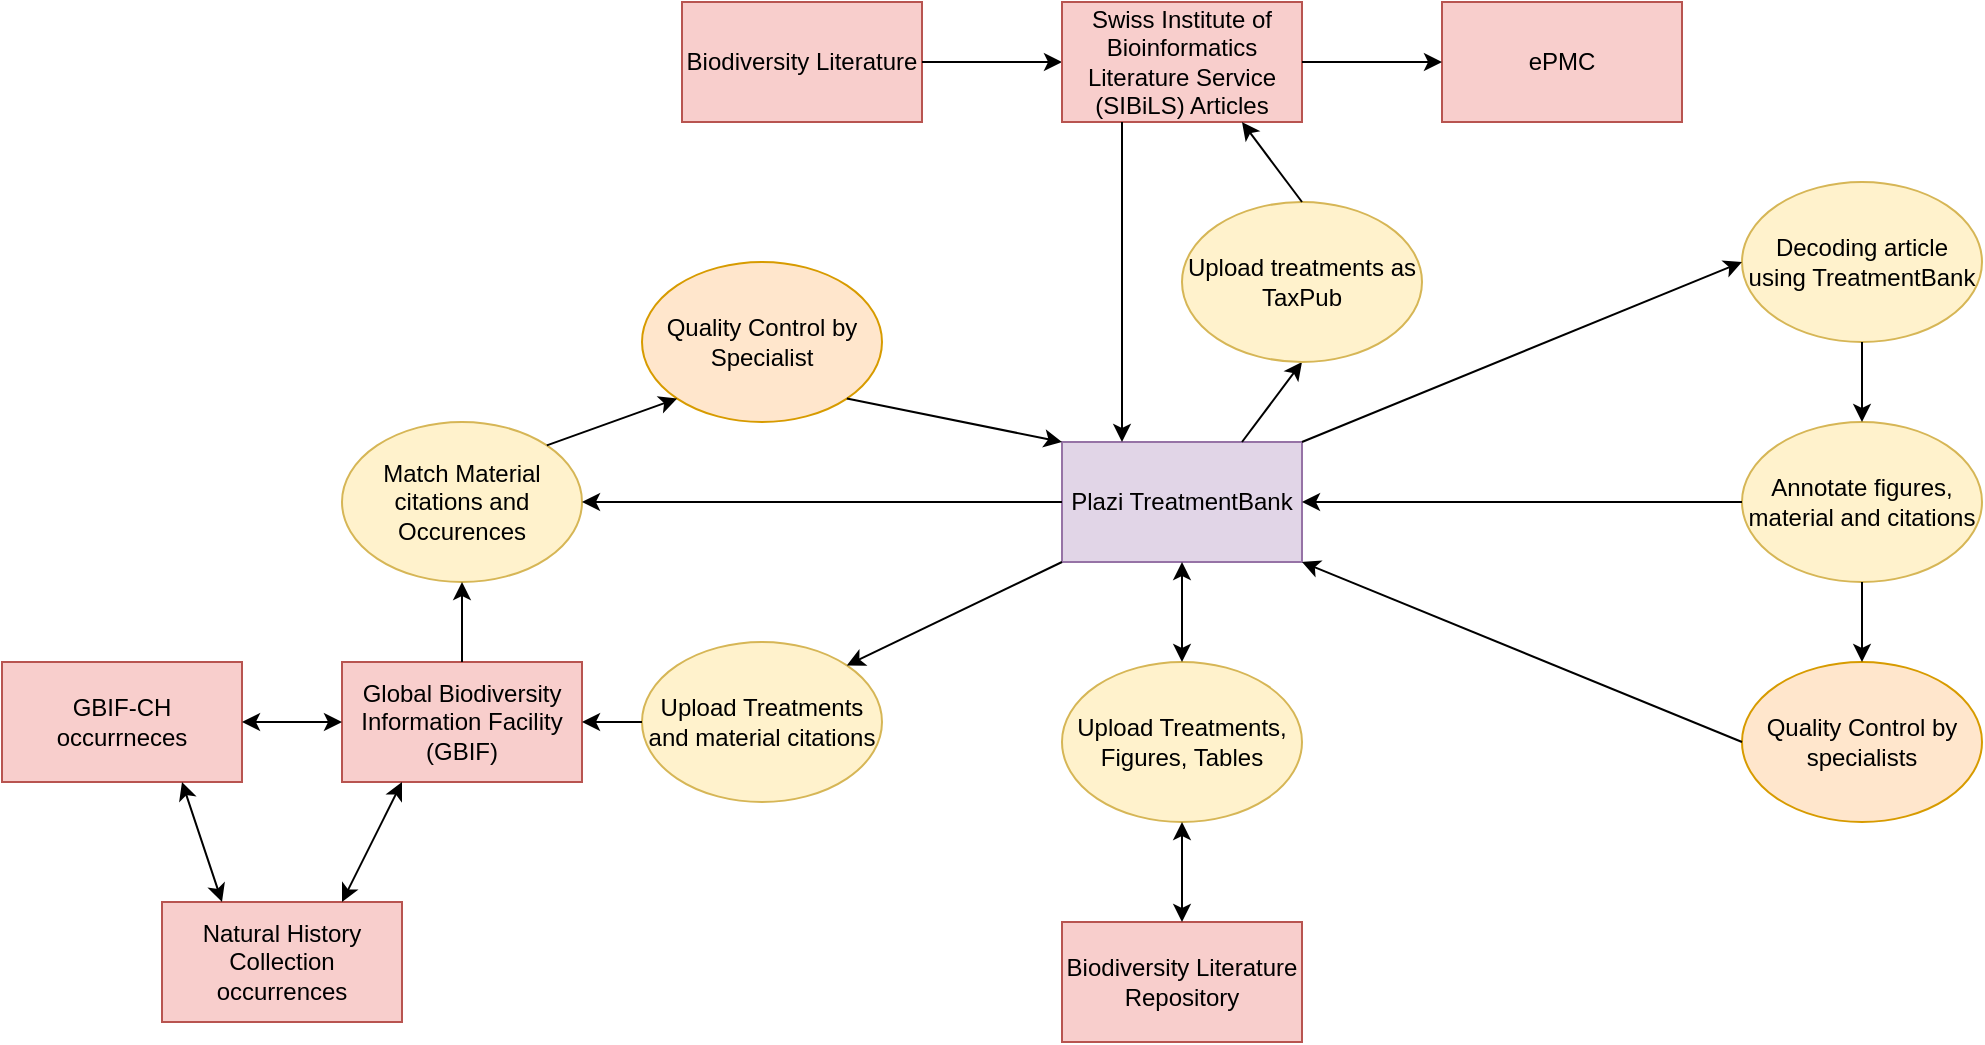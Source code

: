 <mxfile version="17.1.3" type="github">
  <diagram name="Page-1" id="c7558073-3199-34d8-9f00-42111426c3f3">
    <mxGraphModel dx="1864" dy="564" grid="1" gridSize="10" guides="1" tooltips="1" connect="1" arrows="1" fold="1" page="1" pageScale="1" pageWidth="826" pageHeight="1169" background="none" math="0" shadow="0">
      <root>
        <mxCell id="0" />
        <mxCell id="1" parent="0" />
        <mxCell id="0HOrwDNYIVravYK2uu_f-97" value="Biodiversity Literature" style="rounded=0;whiteSpace=wrap;sketch=0;html=1;fillColor=#f8cecc;strokeColor=#b85450;" parent="1" vertex="1">
          <mxGeometry x="230" y="20" width="120" height="60" as="geometry" />
        </mxCell>
        <mxCell id="0HOrwDNYIVravYK2uu_f-100" value="" style="endArrow=classic;html=1;rounded=0;exitX=1;exitY=0.5;exitDx=0;exitDy=0;entryX=0;entryY=0.5;entryDx=0;entryDy=0;" parent="1" source="0HOrwDNYIVravYK2uu_f-97" target="0HOrwDNYIVravYK2uu_f-98" edge="1">
          <mxGeometry width="50" height="50" relative="1" as="geometry">
            <mxPoint x="390" y="360" as="sourcePoint" />
            <mxPoint x="250" y="50" as="targetPoint" />
          </mxGeometry>
        </mxCell>
        <mxCell id="0HOrwDNYIVravYK2uu_f-98" value="Swiss Institute of Bioinformatics Literature Service&lt;br&gt;&lt;div&gt;(SIBiLS) Articles&lt;/div&gt;" style="rounded=0;whiteSpace=wrap;html=1;sketch=0;fillColor=#f8cecc;strokeColor=#b85450;" parent="1" vertex="1">
          <mxGeometry x="420" y="20" width="120" height="60" as="geometry" />
        </mxCell>
        <mxCell id="0HOrwDNYIVravYK2uu_f-103" value="Plazi TreatmentBank" style="rounded=0;whiteSpace=wrap;html=1;sketch=0;fillColor=#e1d5e7;strokeColor=#9673a6;" parent="1" vertex="1">
          <mxGeometry x="420" y="240" width="120" height="60" as="geometry" />
        </mxCell>
        <mxCell id="0HOrwDNYIVravYK2uu_f-104" value="" style="endArrow=classic;html=1;rounded=0;entryX=0.25;entryY=0;entryDx=0;entryDy=0;exitX=0.25;exitY=1;exitDx=0;exitDy=0;" parent="1" source="0HOrwDNYIVravYK2uu_f-98" target="0HOrwDNYIVravYK2uu_f-103" edge="1">
          <mxGeometry width="50" height="50" relative="1" as="geometry">
            <mxPoint x="390" y="360" as="sourcePoint" />
            <mxPoint x="440" y="310" as="targetPoint" />
          </mxGeometry>
        </mxCell>
        <mxCell id="0HOrwDNYIVravYK2uu_f-105" value="&lt;div&gt;Global Biodiversity Information Facility (GBIF)&lt;/div&gt;" style="rounded=0;whiteSpace=wrap;html=1;sketch=0;fillColor=#f8cecc;strokeColor=#b85450;" parent="1" vertex="1">
          <mxGeometry x="60" y="350" width="120" height="60" as="geometry" />
        </mxCell>
        <mxCell id="0HOrwDNYIVravYK2uu_f-106" value="Decoding article using TreatmentBank" style="ellipse;whiteSpace=wrap;html=1;rounded=0;sketch=0;fillColor=#fff2cc;strokeColor=#d6b656;" parent="1" vertex="1">
          <mxGeometry x="760" y="110" width="120" height="80" as="geometry" />
        </mxCell>
        <mxCell id="0HOrwDNYIVravYK2uu_f-107" value="Annotate figures, material and citations" style="ellipse;whiteSpace=wrap;html=1;rounded=0;sketch=0;fillColor=#fff2cc;strokeColor=#d6b656;" parent="1" vertex="1">
          <mxGeometry x="760" y="230" width="120" height="80" as="geometry" />
        </mxCell>
        <mxCell id="0HOrwDNYIVravYK2uu_f-108" value="Quality Control by specialists" style="ellipse;whiteSpace=wrap;html=1;rounded=0;sketch=0;fillColor=#ffe6cc;strokeColor=#d79b00;" parent="1" vertex="1">
          <mxGeometry x="760" y="350" width="120" height="80" as="geometry" />
        </mxCell>
        <mxCell id="0HOrwDNYIVravYK2uu_f-109" value="" style="endArrow=classic;html=1;rounded=0;exitX=1;exitY=0;exitDx=0;exitDy=0;entryX=0;entryY=0.5;entryDx=0;entryDy=0;" parent="1" source="0HOrwDNYIVravYK2uu_f-103" target="0HOrwDNYIVravYK2uu_f-106" edge="1">
          <mxGeometry width="50" height="50" relative="1" as="geometry">
            <mxPoint x="390" y="360" as="sourcePoint" />
            <mxPoint x="440" y="310" as="targetPoint" />
          </mxGeometry>
        </mxCell>
        <mxCell id="0HOrwDNYIVravYK2uu_f-110" value="" style="endArrow=classic;html=1;rounded=0;entryX=0.5;entryY=0;entryDx=0;entryDy=0;exitX=0.5;exitY=1;exitDx=0;exitDy=0;" parent="1" source="0HOrwDNYIVravYK2uu_f-106" target="0HOrwDNYIVravYK2uu_f-107" edge="1">
          <mxGeometry width="50" height="50" relative="1" as="geometry">
            <mxPoint x="40" y="520" as="sourcePoint" />
            <mxPoint x="90" y="470" as="targetPoint" />
          </mxGeometry>
        </mxCell>
        <mxCell id="0HOrwDNYIVravYK2uu_f-111" value="" style="endArrow=classic;html=1;rounded=0;entryX=0.5;entryY=0;entryDx=0;entryDy=0;exitX=0.5;exitY=1;exitDx=0;exitDy=0;" parent="1" source="0HOrwDNYIVravYK2uu_f-107" target="0HOrwDNYIVravYK2uu_f-108" edge="1">
          <mxGeometry width="50" height="50" relative="1" as="geometry">
            <mxPoint x="190" y="480" as="sourcePoint" />
            <mxPoint x="240" y="430" as="targetPoint" />
          </mxGeometry>
        </mxCell>
        <mxCell id="0HOrwDNYIVravYK2uu_f-112" value="" style="endArrow=classic;html=1;rounded=0;entryX=1;entryY=0.5;entryDx=0;entryDy=0;exitX=0;exitY=0.5;exitDx=0;exitDy=0;" parent="1" source="0HOrwDNYIVravYK2uu_f-107" target="0HOrwDNYIVravYK2uu_f-103" edge="1">
          <mxGeometry width="50" height="50" relative="1" as="geometry">
            <mxPoint x="390" y="360" as="sourcePoint" />
            <mxPoint x="440" y="310" as="targetPoint" />
          </mxGeometry>
        </mxCell>
        <mxCell id="0HOrwDNYIVravYK2uu_f-113" value="" style="endArrow=classic;html=1;rounded=0;entryX=1;entryY=1;entryDx=0;entryDy=0;exitX=0;exitY=0.5;exitDx=0;exitDy=0;" parent="1" source="0HOrwDNYIVravYK2uu_f-108" target="0HOrwDNYIVravYK2uu_f-103" edge="1">
          <mxGeometry width="50" height="50" relative="1" as="geometry">
            <mxPoint x="450" y="420" as="sourcePoint" />
            <mxPoint x="500" y="370" as="targetPoint" />
          </mxGeometry>
        </mxCell>
        <mxCell id="0HOrwDNYIVravYK2uu_f-116" value="" style="endArrow=classic;html=1;rounded=0;exitX=0.75;exitY=0;exitDx=0;exitDy=0;entryX=0.5;entryY=1;entryDx=0;entryDy=0;" parent="1" source="0HOrwDNYIVravYK2uu_f-103" target="0HOrwDNYIVravYK2uu_f-137" edge="1">
          <mxGeometry width="50" height="50" relative="1" as="geometry">
            <mxPoint x="390" y="290" as="sourcePoint" />
            <mxPoint x="510" y="200" as="targetPoint" />
          </mxGeometry>
        </mxCell>
        <mxCell id="0HOrwDNYIVravYK2uu_f-118" value="&lt;div&gt;Match Material citations and Occurences&lt;/div&gt;" style="ellipse;whiteSpace=wrap;html=1;rounded=0;sketch=0;fillColor=#fff2cc;strokeColor=#d6b656;" parent="1" vertex="1">
          <mxGeometry x="60" y="230" width="120" height="80" as="geometry" />
        </mxCell>
        <mxCell id="0HOrwDNYIVravYK2uu_f-120" value="&lt;div&gt;Quality Control by Specialist&lt;/div&gt;" style="ellipse;whiteSpace=wrap;html=1;rounded=0;sketch=0;fillColor=#ffe6cc;strokeColor=#d79b00;" parent="1" vertex="1">
          <mxGeometry x="210" y="150" width="120" height="80" as="geometry" />
        </mxCell>
        <mxCell id="0HOrwDNYIVravYK2uu_f-121" value="" style="endArrow=classic;html=1;rounded=0;exitX=0;exitY=0.5;exitDx=0;exitDy=0;entryX=1;entryY=0.5;entryDx=0;entryDy=0;" parent="1" source="0HOrwDNYIVravYK2uu_f-103" target="0HOrwDNYIVravYK2uu_f-118" edge="1">
          <mxGeometry width="50" height="50" relative="1" as="geometry">
            <mxPoint x="390" y="290" as="sourcePoint" />
            <mxPoint x="440" y="240" as="targetPoint" />
          </mxGeometry>
        </mxCell>
        <mxCell id="0HOrwDNYIVravYK2uu_f-122" value="" style="endArrow=classic;html=1;rounded=0;exitX=0.5;exitY=0;exitDx=0;exitDy=0;entryX=0.5;entryY=1;entryDx=0;entryDy=0;" parent="1" source="0HOrwDNYIVravYK2uu_f-105" target="0HOrwDNYIVravYK2uu_f-118" edge="1">
          <mxGeometry width="50" height="50" relative="1" as="geometry">
            <mxPoint x="390" y="290" as="sourcePoint" />
            <mxPoint x="440" y="240" as="targetPoint" />
          </mxGeometry>
        </mxCell>
        <mxCell id="0HOrwDNYIVravYK2uu_f-124" value="" style="endArrow=classic;html=1;rounded=0;exitX=1;exitY=1;exitDx=0;exitDy=0;entryX=0;entryY=0;entryDx=0;entryDy=0;" parent="1" source="0HOrwDNYIVravYK2uu_f-120" target="0HOrwDNYIVravYK2uu_f-103" edge="1">
          <mxGeometry width="50" height="50" relative="1" as="geometry">
            <mxPoint x="390" y="290" as="sourcePoint" />
            <mxPoint x="440" y="240" as="targetPoint" />
          </mxGeometry>
        </mxCell>
        <mxCell id="0HOrwDNYIVravYK2uu_f-128" value="Upload Treatments and material citations" style="ellipse;whiteSpace=wrap;html=1;rounded=0;sketch=0;fillColor=#fff2cc;strokeColor=#d6b656;" parent="1" vertex="1">
          <mxGeometry x="210" y="340" width="120" height="80" as="geometry" />
        </mxCell>
        <mxCell id="0HOrwDNYIVravYK2uu_f-129" value="" style="endArrow=classic;html=1;rounded=0;entryX=1;entryY=0.5;entryDx=0;entryDy=0;exitX=0;exitY=0.5;exitDx=0;exitDy=0;" parent="1" source="0HOrwDNYIVravYK2uu_f-128" target="0HOrwDNYIVravYK2uu_f-105" edge="1">
          <mxGeometry width="50" height="50" relative="1" as="geometry">
            <mxPoint x="210" y="370" as="sourcePoint" />
            <mxPoint x="260" y="320" as="targetPoint" />
          </mxGeometry>
        </mxCell>
        <mxCell id="0HOrwDNYIVravYK2uu_f-132" value="&lt;div&gt;GBIF-CH&lt;/div&gt;&lt;div&gt;occurrneces&lt;/div&gt;" style="rounded=0;whiteSpace=wrap;html=1;sketch=0;fillColor=#f8cecc;strokeColor=#b85450;" parent="1" vertex="1">
          <mxGeometry x="-110" y="350" width="120" height="60" as="geometry" />
        </mxCell>
        <mxCell id="0HOrwDNYIVravYK2uu_f-133" value="&lt;div&gt;Natural History Collection&lt;/div&gt;&lt;div&gt;occurrences &lt;br&gt;&lt;/div&gt;" style="rounded=0;whiteSpace=wrap;html=1;sketch=0;fillColor=#f8cecc;strokeColor=#b85450;" parent="1" vertex="1">
          <mxGeometry x="-30" y="470" width="120" height="60" as="geometry" />
        </mxCell>
        <mxCell id="0HOrwDNYIVravYK2uu_f-134" value="" style="endArrow=classic;startArrow=classic;html=1;rounded=0;exitX=0.75;exitY=1;exitDx=0;exitDy=0;entryX=0.25;entryY=0;entryDx=0;entryDy=0;" parent="1" source="0HOrwDNYIVravYK2uu_f-132" target="0HOrwDNYIVravYK2uu_f-133" edge="1">
          <mxGeometry width="50" height="50" relative="1" as="geometry">
            <mxPoint x="390" y="290" as="sourcePoint" />
            <mxPoint x="440" y="240" as="targetPoint" />
          </mxGeometry>
        </mxCell>
        <mxCell id="0HOrwDNYIVravYK2uu_f-135" value="" style="endArrow=classic;startArrow=classic;html=1;rounded=0;exitX=0.25;exitY=1;exitDx=0;exitDy=0;entryX=0.75;entryY=0;entryDx=0;entryDy=0;" parent="1" source="0HOrwDNYIVravYK2uu_f-105" target="0HOrwDNYIVravYK2uu_f-133" edge="1">
          <mxGeometry width="50" height="50" relative="1" as="geometry">
            <mxPoint x="390" y="290" as="sourcePoint" />
            <mxPoint x="440" y="240" as="targetPoint" />
          </mxGeometry>
        </mxCell>
        <mxCell id="0HOrwDNYIVravYK2uu_f-136" value="" style="endArrow=classic;startArrow=classic;html=1;rounded=0;exitX=1;exitY=0.5;exitDx=0;exitDy=0;entryX=0;entryY=0.5;entryDx=0;entryDy=0;" parent="1" source="0HOrwDNYIVravYK2uu_f-132" target="0HOrwDNYIVravYK2uu_f-105" edge="1">
          <mxGeometry width="50" height="50" relative="1" as="geometry">
            <mxPoint x="390" y="290" as="sourcePoint" />
            <mxPoint x="440" y="240" as="targetPoint" />
          </mxGeometry>
        </mxCell>
        <mxCell id="0HOrwDNYIVravYK2uu_f-137" value="&lt;div&gt;Upload treatments as TaxPub&lt;/div&gt;" style="ellipse;whiteSpace=wrap;html=1;rounded=0;sketch=0;fillColor=#fff2cc;strokeColor=#d6b656;" parent="1" vertex="1">
          <mxGeometry x="480" y="120" width="120" height="80" as="geometry" />
        </mxCell>
        <mxCell id="0HOrwDNYIVravYK2uu_f-138" value="" style="endArrow=classic;html=1;rounded=0;entryX=0.75;entryY=1;entryDx=0;entryDy=0;exitX=0.5;exitY=0;exitDx=0;exitDy=0;" parent="1" source="0HOrwDNYIVravYK2uu_f-137" target="0HOrwDNYIVravYK2uu_f-98" edge="1">
          <mxGeometry width="50" height="50" relative="1" as="geometry">
            <mxPoint x="390" y="290" as="sourcePoint" />
            <mxPoint x="440" y="240" as="targetPoint" />
          </mxGeometry>
        </mxCell>
        <mxCell id="0HOrwDNYIVravYK2uu_f-139" value="&lt;div&gt;ePMC&lt;/div&gt;" style="rounded=0;whiteSpace=wrap;html=1;sketch=0;fillColor=#f8cecc;strokeColor=#b85450;" parent="1" vertex="1">
          <mxGeometry x="610" y="20" width="120" height="60" as="geometry" />
        </mxCell>
        <mxCell id="0HOrwDNYIVravYK2uu_f-140" value="" style="endArrow=classic;html=1;rounded=0;entryX=0;entryY=0.5;entryDx=0;entryDy=0;exitX=1;exitY=0.5;exitDx=0;exitDy=0;" parent="1" source="0HOrwDNYIVravYK2uu_f-98" target="0HOrwDNYIVravYK2uu_f-139" edge="1">
          <mxGeometry width="50" height="50" relative="1" as="geometry">
            <mxPoint x="390" y="290" as="sourcePoint" />
            <mxPoint x="440" y="240" as="targetPoint" />
          </mxGeometry>
        </mxCell>
        <mxCell id="0HOrwDNYIVravYK2uu_f-142" value="&lt;div&gt;Upload Treatments, Figures, Tables&lt;/div&gt;" style="ellipse;whiteSpace=wrap;html=1;rounded=0;sketch=0;fillColor=#fff2cc;strokeColor=#d6b656;" parent="1" vertex="1">
          <mxGeometry x="420" y="350" width="120" height="80" as="geometry" />
        </mxCell>
        <mxCell id="0HOrwDNYIVravYK2uu_f-143" value="&lt;div&gt;Biodiversity Literature Repository&lt;/div&gt;" style="rounded=0;whiteSpace=wrap;html=1;sketch=0;fillColor=#f8cecc;strokeColor=#b85450;" parent="1" vertex="1">
          <mxGeometry x="420" y="480" width="120" height="60" as="geometry" />
        </mxCell>
        <mxCell id="0HOrwDNYIVravYK2uu_f-144" value="" style="endArrow=classic;startArrow=classic;html=1;rounded=0;entryX=0.5;entryY=0;entryDx=0;entryDy=0;" parent="1" source="0HOrwDNYIVravYK2uu_f-103" target="0HOrwDNYIVravYK2uu_f-142" edge="1">
          <mxGeometry width="50" height="50" relative="1" as="geometry">
            <mxPoint x="390" y="290" as="sourcePoint" />
            <mxPoint x="440" y="240" as="targetPoint" />
            <Array as="points">
              <mxPoint x="480" y="340" />
            </Array>
          </mxGeometry>
        </mxCell>
        <mxCell id="0HOrwDNYIVravYK2uu_f-146" value="" style="endArrow=classic;startArrow=classic;html=1;rounded=0;exitX=0.5;exitY=1;exitDx=0;exitDy=0;entryX=0.5;entryY=0;entryDx=0;entryDy=0;" parent="1" source="0HOrwDNYIVravYK2uu_f-142" target="0HOrwDNYIVravYK2uu_f-143" edge="1">
          <mxGeometry width="50" height="50" relative="1" as="geometry">
            <mxPoint x="390" y="290" as="sourcePoint" />
            <mxPoint x="440" y="240" as="targetPoint" />
          </mxGeometry>
        </mxCell>
        <mxCell id="rB2gZijNXzykF5WczqEo-1" value="" style="endArrow=classic;html=1;rounded=0;exitX=1;exitY=0;exitDx=0;exitDy=0;entryX=0;entryY=1;entryDx=0;entryDy=0;" parent="1" source="0HOrwDNYIVravYK2uu_f-118" target="0HOrwDNYIVravYK2uu_f-120" edge="1">
          <mxGeometry width="50" height="50" relative="1" as="geometry">
            <mxPoint x="300" y="310" as="sourcePoint" />
            <mxPoint x="400" y="270" as="targetPoint" />
          </mxGeometry>
        </mxCell>
        <mxCell id="qWljzANbA231Kxc0-_0e-1" value="" style="endArrow=classic;html=1;rounded=0;entryX=1;entryY=0;entryDx=0;entryDy=0;" edge="1" parent="1" target="0HOrwDNYIVravYK2uu_f-128">
          <mxGeometry width="50" height="50" relative="1" as="geometry">
            <mxPoint x="420" y="300" as="sourcePoint" />
            <mxPoint x="450" y="270" as="targetPoint" />
          </mxGeometry>
        </mxCell>
      </root>
    </mxGraphModel>
  </diagram>
</mxfile>
